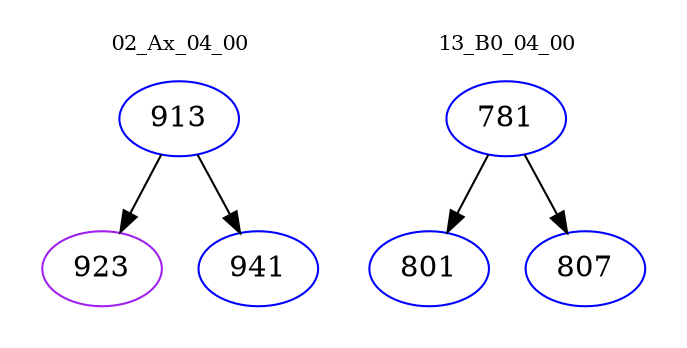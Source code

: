 digraph{
subgraph cluster_0 {
color = white
label = "02_Ax_04_00";
fontsize=10;
T0_913 [label="913", color="blue"]
T0_913 -> T0_923 [color="black"]
T0_923 [label="923", color="purple"]
T0_913 -> T0_941 [color="black"]
T0_941 [label="941", color="blue"]
}
subgraph cluster_1 {
color = white
label = "13_B0_04_00";
fontsize=10;
T1_781 [label="781", color="blue"]
T1_781 -> T1_801 [color="black"]
T1_801 [label="801", color="blue"]
T1_781 -> T1_807 [color="black"]
T1_807 [label="807", color="blue"]
}
}

